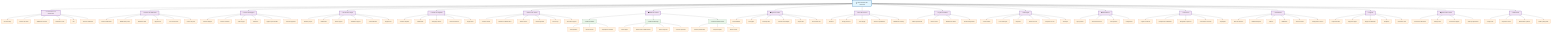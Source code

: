 graph TD
    A[📋 APPLICATION DE GESTION] --> B[🔐 Authentification & Autorisation]
    A --> C[👥 Gestion des Utilisateurs]
    A --> D[🏢 Gestion des Équipes]
    A --> E[📁 Gestion des Projets]
    A --> F[🎯 Gestion des Objectifs]
    A --> G[✅ Gestion des Tâches]
    A --> H[📊 Tableaux de Bord]
    A --> I[📈 Système de KPI]
    A --> J[⏰ Suivi de Présence]
    A --> K[🚨 Système d'Alertes]
    A --> L[💬 Messagerie]
    A --> M[🛠️ Administration]
    A --> N[📱 Interface UI]
    A --> O[🔧 Infrastructure]
    A --> P[📄 Rapports]
    A --> Q[🔍 Recherche & Filtres]
    A --> R[📧 Notifications]

    %% Authentification & Autorisation
    B --> B1[Laravel Fortify]
    B --> B2[Gestion des rôles]
    B --> B3[Middleware d'accès]
    B --> B4[Vérification email]
    B --> B5[2FA]
    B --> B6[Sessions utilisateur]

    %% Gestion des Utilisateurs
    C --> C1[Création utilisateurs]
    C --> C2[Modification profils]
    C --> C3[Attribution rôles]
    C --> C4[Suppression]
    C --> C5[Liste & recherche]
    C --> C6[Photos de profil]

    %% Gestion des Équipes
    D --> D1[Création équipes]
    D --> D2[Gestion membres]
    D --> D3[Rôles équipe]
    D --> D4[Invitations]
    D --> D5[Équipes personnelles]
    D --> D6[Transfert propriété]

    %% Gestion des Projets
    E --> E1[Création projets]
    E --> E2[Modification]
    E --> E3[Statuts projets]
    E --> E4[Attribution équipes]
    E --> E5[Dates début/fin]
    E --> E6[Suppression]

    %% Gestion des Objectifs
    F --> F1[Création objectifs]
    F --> F2[Modification]
    F --> F3[Marquage atteints]
    F --> F4[Dates d'échéance]
    F --> F5[Suppression]

    %% Gestion des Tâches
    G --> G1[Création tâches]
    G --> G2[Attribution collaborateurs]
    G --> G3[Statuts tâches]
    G --> G4[Démarrage/arrêt]
    G --> G5[Suivi temps]
    G --> G6[Association projets]

    %% Tableaux de Bord
    H --> H1[Dashboard Admin]
    H --> H2[Dashboard Manager]
    H --> H3[Dashboard Collaborateur]
    
    H1 --> H1A[Stats globales]
    H1 --> H1B[Activité récente]
    H1 --> H1C[Graphiques évolution]
    
    H2 --> H2A[Stats équipe]
    H2 --> H2B[Performance collaborateurs]
    H2 --> H2C[Tâches urgentes]
    H2 --> H2D[Données présence]
    
    H3 --> H3A[Tâches personnelles]
    H3 --> H3B[Projets assignés]
    H3 --> H3C[Alertes retard]

    %% Système de KPI
    I --> I1[KPI individuels]
    I --> I2[KPI équipe]
    I --> I3[Historique KPI]
    I --> I4[Calculs automatiques]
    I --> I5[Export PDF]
    I --> I6[Commande auto]

    %% Suivi de Présence
    J --> J1[Sessions]
    J --> J2[Temps présence]
    J --> J3[Stats équipe]
    J --> J4[Présence quotidienne]
    J --> J5[Middleware tracking]

    %% Système d'Alertes
    K --> K1[Alertes productivité]
    K --> K2[Tâches retard]
    K --> K3[Notifications délais]
    K --> K4[Seuils configurables]

    %% Messagerie
    L --> L1[Conversations]
    L --> L2[Envoi messages]
    L --> L3[Réponses]
    L --> L4[Statut lu/non lu]
    L --> L5[Compteur non lus]
    L --> L6[Historique]

    %% Administration
    M --> M1[Logs système]
    M --> M2[Mode maintenance]
    M --> M3[Infos système]
    M --> M4[Configuration]

    %% Interface UI
    N --> N1[Pages Inertia/Vue]
    N --> N2[Composants réutilisables]
    N --> N3[Navigation responsive]
    N --> N4[Formulaires interactifs]
    N --> N5[Graphiques]

    %% Infrastructure
    O --> O1[Base de données]
    O --> O2[Modèles Eloquent]
    O --> O3[Policies]
    O --> O4[Middleware]
    O --> O5[Services métier]
    O --> O6[Configuration Laravel]

    %% Rapports
    P --> P1[Export PDF KPI]
    P --> P2[Rapports équipe]
    P --> P3[Rapports individuels]
    P --> P4[Templates]
    P --> P5[Génération auto]

    %% Recherche & Filtres
    Q --> Q1[Recherche utilisateurs]
    Q --> Q2[Filtrage rôles]
    Q --> Q3[Recherche équipes]
    Q --> Q4[Filtres projets/tâches]

    %% Notifications
    R --> R1[Config email]
    R --> R2[Templates emails]
    R --> R3[Notifications système]
    R --> R4[Mailtrap intégration]

    %% Styling
    classDef mainNode fill:#e1f5fe,stroke:#01579b,stroke-width:3px
    classDef categoryNode fill:#f3e5f5,stroke:#4a148c,stroke-width:2px
    classDef subNode fill:#e8f5e8,stroke:#1b5e20,stroke-width:1px
    classDef detailNode fill:#fff3e0,stroke:#e65100,stroke-width:1px

    class A mainNode
    class B,C,D,E,F,G,H,I,J,K,L,M,N,O,P,Q,R categoryNode
    class H1,H2,H3 subNode
    class B1,B2,B3,B4,B5,B6,C1,C2,C3,C4,C5,C6,D1,D2,D3,D4,D5,D6,E1,E2,E3,E4,E5,E6,F1,F2,F3,F4,F5,F6,G1,G2,G3,G4,G5,G6,H1A,H1B,H1C,H2A,H2B,H2C,H2D,H3A,H3B,H3C,I1,I2,I3,I4,I5,I6,J1,J2,J3,J4,J5,K1,K2,K3,K4,L1,L2,L3,L4,L5,L6,M1,M2,M3,M4,N1,N2,N3,N4,N5,O1,O2,O3,O4,O5,O6,P1,P2,P3,P4,P5,Q1,Q2,Q3,Q4,R1,R2,R3,R4 detailNode